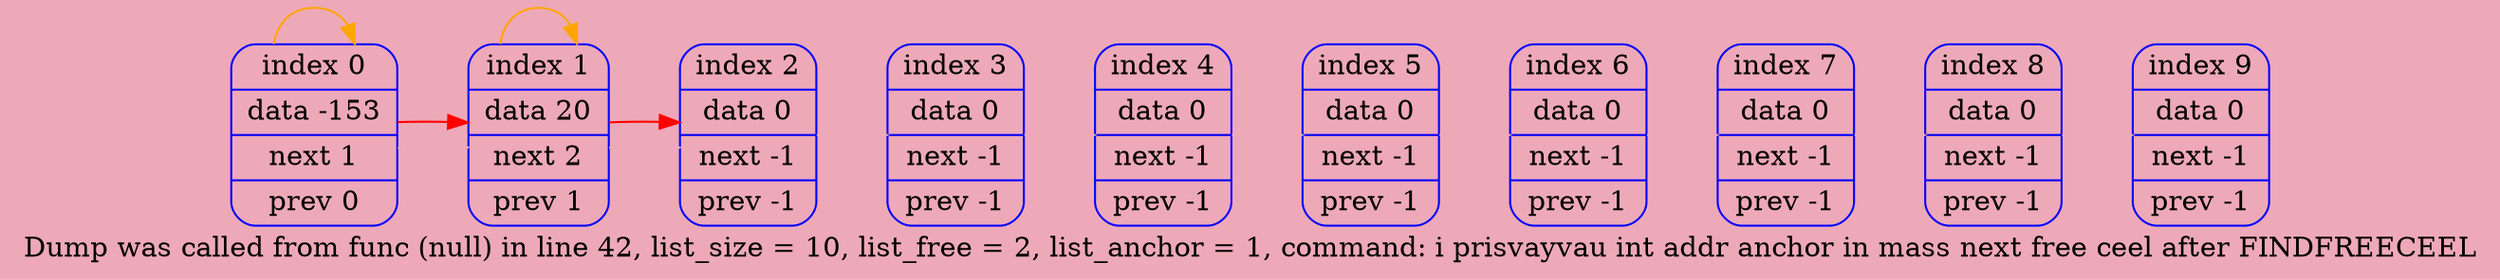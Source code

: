digraph G
{
    rankdir = LR;
    bgcolor = "pink2"
    node[color = blue, fontsize = 14];
    edge[color = black, fontsize = 12];

    0 [shape = Mrecord, label = "index    0 | data -153 | next    1 | prev    0"];
    1 [shape = Mrecord, label = "index    1 | data   20 | next    2 | prev    1"];
    2 [shape = Mrecord, label = "index    2 | data    0 | next   -1 | prev   -1"];
    3 [shape = Mrecord, label = "index    3 | data    0 | next   -1 | prev   -1"];
    4 [shape = Mrecord, label = "index    4 | data    0 | next   -1 | prev   -1"];
    5 [shape = Mrecord, label = "index    5 | data    0 | next   -1 | prev   -1"];
    6 [shape = Mrecord, label = "index    6 | data    0 | next   -1 | prev   -1"];
    7 [shape = Mrecord, label = "index    7 | data    0 | next   -1 | prev   -1"];
    8 [shape = Mrecord, label = "index    8 | data    0 | next   -1 | prev   -1"];
    9 [shape = Mrecord, label = "index    9 | data    0 | next   -1 | prev   -1"];

    0 -> 1 -> 2 -> 3 -> 4 -> 5 -> 6 -> 7 -> 8 -> 9 [weight = 100000, color = "pink2"];

    label = "Dump was called from func (null) in line 42, list_size = 10, list_free = 2, list_anchor = 1, command: i prisvayvau int addr anchor in mass next free ceel after FINDFREECEEL";

    /*next nods:*/ 
    0 -> 1 [color = "red1"];
    1 -> 2 [color = "red1"];

    /*prev nods:*/ 
    0 -> 0 [color = "orange"];
    1 -> 1 [color = "orange"];
}
